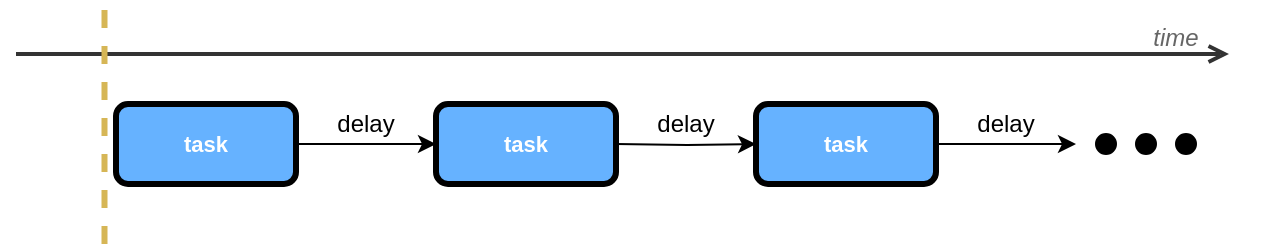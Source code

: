 <mxfile version="13.2.5" type="device"><diagram id="aDfq1Rw57fvB4JU4S8CA" name="Page-1"><mxGraphModel dx="2765" dy="671" grid="1" gridSize="10" guides="1" tooltips="1" connect="1" arrows="1" fold="1" page="1" pageScale="1" pageWidth="827" pageHeight="1169" math="0" shadow="0"><root><mxCell id="0"/><mxCell id="1" parent="0"/><mxCell id="nNULdoRVwLnyG4fcAt77-25" value="" style="endArrow=open;html=1;endFill=0;strokeWidth=2;strokeColor=#333333;" parent="1" edge="1"><mxGeometry width="50" height="50" relative="1" as="geometry"><mxPoint x="-1630" y="65" as="sourcePoint"/><mxPoint x="-1023.5" y="65" as="targetPoint"/></mxGeometry></mxCell><mxCell id="2_dZO5I12cdXl-_TC-GW-2" value="" style="edgeStyle=orthogonalEdgeStyle;rounded=0;orthogonalLoop=1;jettySize=auto;html=1;exitX=1;exitY=0.5;exitDx=0;exitDy=0;entryX=0;entryY=0.5;entryDx=0;entryDy=0;" edge="1" parent="1" source="nNULdoRVwLnyG4fcAt77-38" target="2_dZO5I12cdXl-_TC-GW-7"><mxGeometry relative="1" as="geometry"><mxPoint x="-1360" y="350" as="sourcePoint"/><mxPoint x="-1450" y="170" as="targetPoint"/></mxGeometry></mxCell><mxCell id="nNULdoRVwLnyG4fcAt77-36" value="time" style="text;html=1;strokeColor=none;fillColor=none;align=center;verticalAlign=middle;whiteSpace=wrap;rounded=0;fontStyle=2;fontColor=#666666;" parent="1" vertex="1"><mxGeometry x="-1094.75" y="47" width="90" height="20" as="geometry"/></mxCell><mxCell id="nNULdoRVwLnyG4fcAt77-38" value="&lt;font color=&quot;#ffffff&quot; style=&quot;font-size: 11px&quot;&gt;&lt;b style=&quot;font-size: 11px&quot;&gt;task&lt;/b&gt;&lt;/font&gt;" style="rounded=1;whiteSpace=wrap;html=1;strokeWidth=3;fillColor=#66B2FF;fontSize=11;" parent="1" vertex="1"><mxGeometry x="-1580" y="90" width="90" height="40" as="geometry"/></mxCell><mxCell id="2_dZO5I12cdXl-_TC-GW-3" value="" style="endArrow=none;html=1;strokeColor=#d6b656;strokeWidth=3;fillColor=#fff2cc;dashed=1;" edge="1" parent="1"><mxGeometry width="50" height="50" relative="1" as="geometry"><mxPoint x="-1585.75" y="160" as="sourcePoint"/><mxPoint x="-1585.75" y="40" as="targetPoint"/><Array as="points"/></mxGeometry></mxCell><mxCell id="2_dZO5I12cdXl-_TC-GW-4" value="delay" style="text;html=1;strokeColor=none;fillColor=none;align=center;verticalAlign=middle;whiteSpace=wrap;rounded=0;" vertex="1" parent="1"><mxGeometry x="-1500" y="90" width="90" height="20" as="geometry"/></mxCell><mxCell id="2_dZO5I12cdXl-_TC-GW-7" value="&lt;font color=&quot;#ffffff&quot; style=&quot;font-size: 11px&quot;&gt;&lt;b style=&quot;font-size: 11px&quot;&gt;task&lt;/b&gt;&lt;/font&gt;" style="rounded=1;whiteSpace=wrap;html=1;strokeWidth=3;fillColor=#66B2FF;fontSize=11;" vertex="1" parent="1"><mxGeometry x="-1420" y="90" width="90" height="40" as="geometry"/></mxCell><mxCell id="2_dZO5I12cdXl-_TC-GW-8" value="" style="edgeStyle=orthogonalEdgeStyle;rounded=0;orthogonalLoop=1;jettySize=auto;html=1;exitX=1;exitY=0.5;exitDx=0;exitDy=0;entryX=0;entryY=0.5;entryDx=0;entryDy=0;" edge="1" parent="1" target="2_dZO5I12cdXl-_TC-GW-9"><mxGeometry relative="1" as="geometry"><mxPoint x="-1330" y="110" as="sourcePoint"/><mxPoint x="-1290" y="170" as="targetPoint"/></mxGeometry></mxCell><mxCell id="2_dZO5I12cdXl-_TC-GW-9" value="&lt;font color=&quot;#ffffff&quot; style=&quot;font-size: 11px&quot;&gt;&lt;b style=&quot;font-size: 11px&quot;&gt;task&lt;/b&gt;&lt;/font&gt;" style="rounded=1;whiteSpace=wrap;html=1;strokeWidth=3;fillColor=#66B2FF;fontSize=11;" vertex="1" parent="1"><mxGeometry x="-1260" y="90" width="90" height="40" as="geometry"/></mxCell><mxCell id="2_dZO5I12cdXl-_TC-GW-10" value="" style="edgeStyle=orthogonalEdgeStyle;rounded=0;orthogonalLoop=1;jettySize=auto;html=1;exitX=1;exitY=0.5;exitDx=0;exitDy=0;entryX=0;entryY=0.5;entryDx=0;entryDy=0;" edge="1" parent="1"><mxGeometry relative="1" as="geometry"><mxPoint x="-1170" y="110" as="sourcePoint"/><mxPoint x="-1100" y="110" as="targetPoint"/></mxGeometry></mxCell><mxCell id="2_dZO5I12cdXl-_TC-GW-13" value="" style="ellipse;whiteSpace=wrap;html=1;aspect=fixed;fontSize=31;fontColor=#666666;fillColor=#000000;" vertex="1" parent="1"><mxGeometry x="-1090" y="105" width="10" height="10" as="geometry"/></mxCell><mxCell id="2_dZO5I12cdXl-_TC-GW-14" value="" style="ellipse;whiteSpace=wrap;html=1;aspect=fixed;fontSize=31;fontColor=#666666;fillColor=#000000;" vertex="1" parent="1"><mxGeometry x="-1070" y="105" width="10" height="10" as="geometry"/></mxCell><mxCell id="2_dZO5I12cdXl-_TC-GW-15" value="" style="ellipse;whiteSpace=wrap;html=1;aspect=fixed;fontSize=31;fontColor=#666666;fillColor=#000000;" vertex="1" parent="1"><mxGeometry x="-1050" y="105" width="10" height="10" as="geometry"/></mxCell><mxCell id="2_dZO5I12cdXl-_TC-GW-16" value="delay" style="text;html=1;strokeColor=none;fillColor=none;align=center;verticalAlign=middle;whiteSpace=wrap;rounded=0;" vertex="1" parent="1"><mxGeometry x="-1340" y="90" width="90" height="20" as="geometry"/></mxCell><mxCell id="2_dZO5I12cdXl-_TC-GW-17" value="delay" style="text;html=1;strokeColor=none;fillColor=none;align=center;verticalAlign=middle;whiteSpace=wrap;rounded=0;" vertex="1" parent="1"><mxGeometry x="-1180" y="90" width="90" height="20" as="geometry"/></mxCell></root></mxGraphModel></diagram></mxfile>